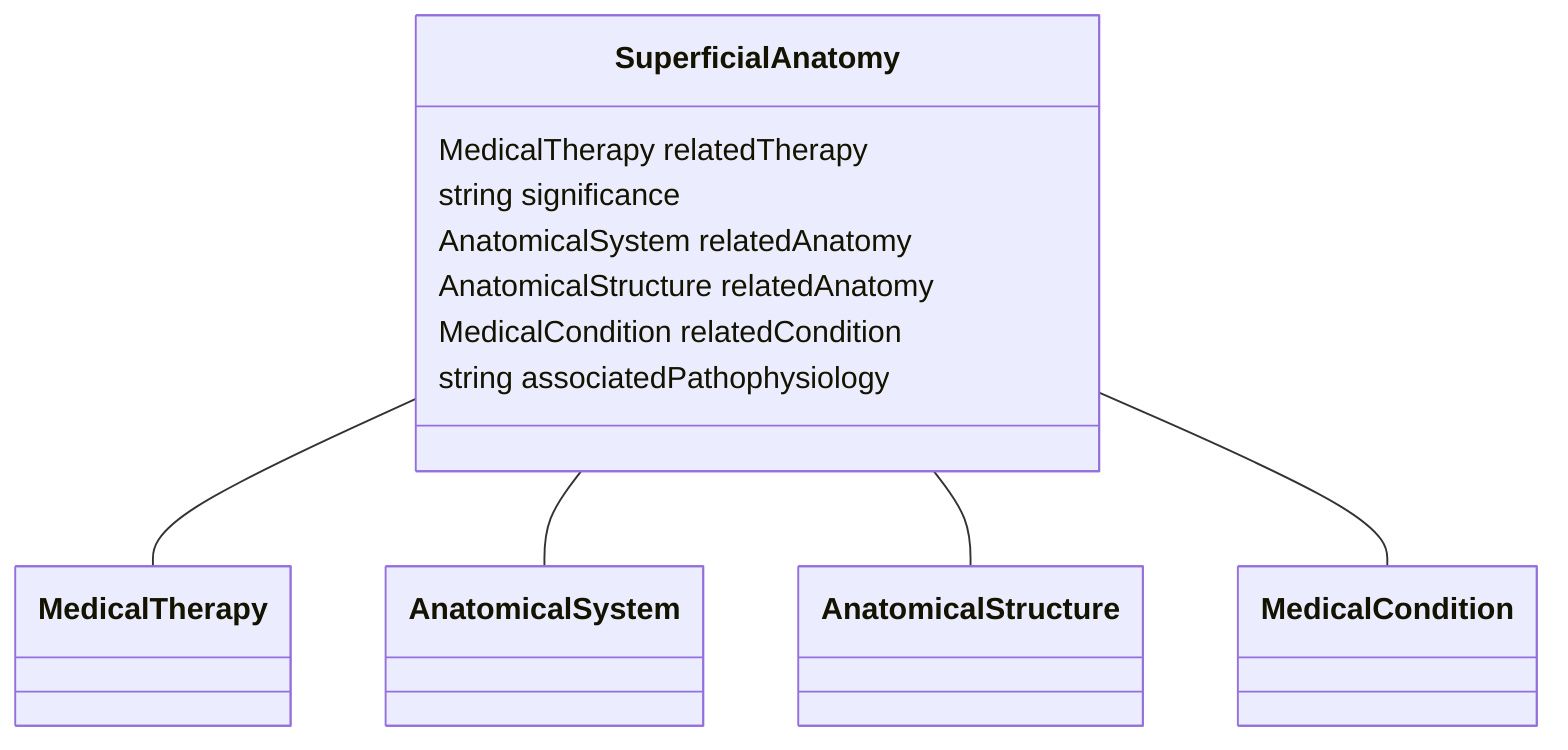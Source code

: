 classDiagram
  SuperficialAnatomy -- MedicalTherapy
  SuperficialAnatomy -- AnatomicalSystem
  SuperficialAnatomy -- AnatomicalStructure
  SuperficialAnatomy -- MedicalCondition


class SuperficialAnatomy {

  MedicalTherapy relatedTherapy
  string significance
  AnatomicalSystem relatedAnatomy
  AnatomicalStructure relatedAnatomy
  MedicalCondition relatedCondition
  string associatedPathophysiology

 }